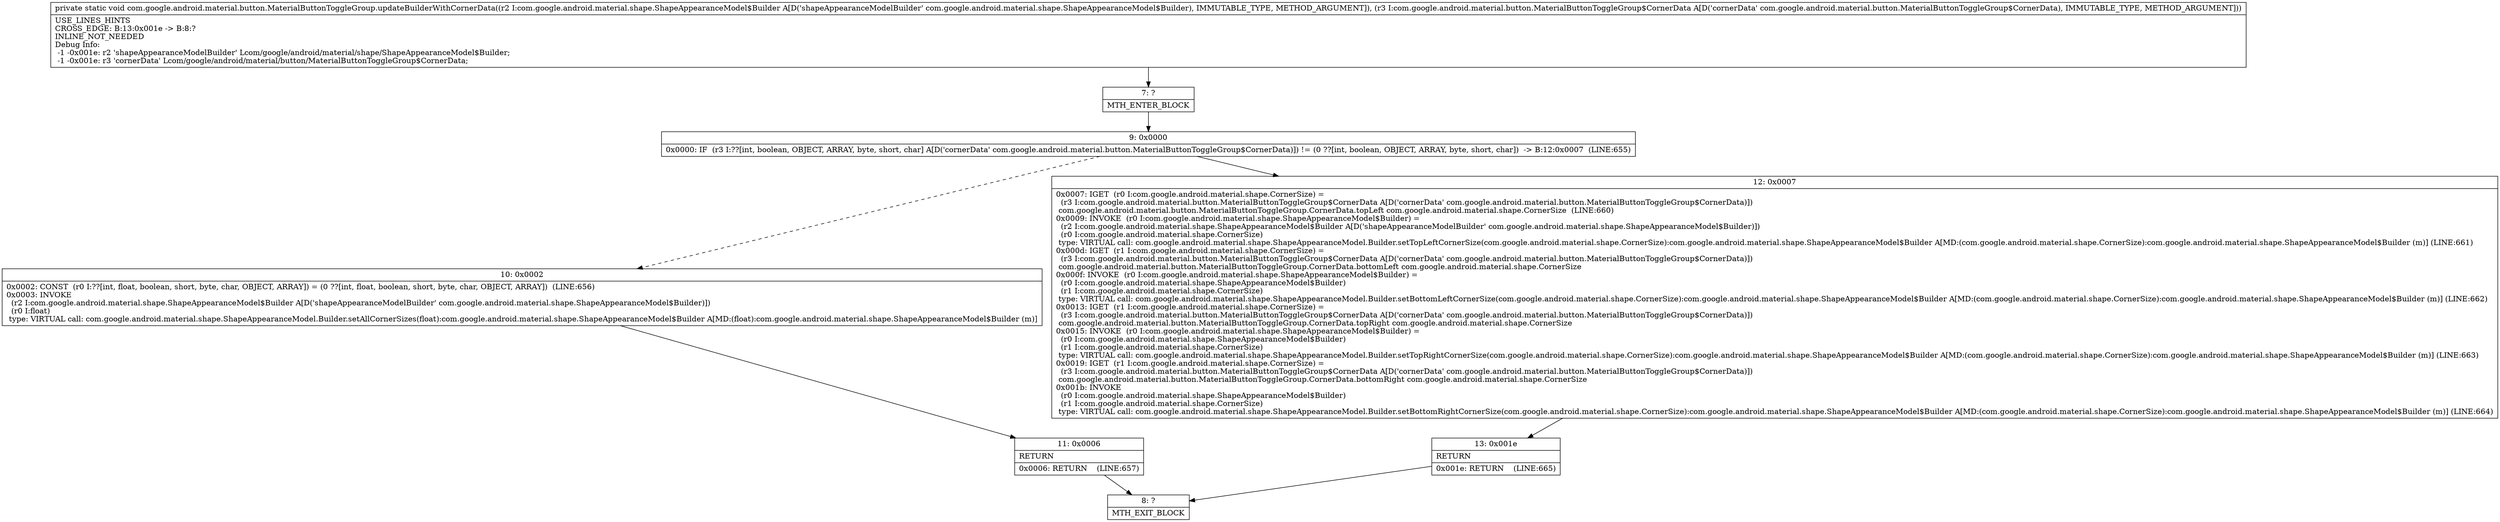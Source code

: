 digraph "CFG forcom.google.android.material.button.MaterialButtonToggleGroup.updateBuilderWithCornerData(Lcom\/google\/android\/material\/shape\/ShapeAppearanceModel$Builder;Lcom\/google\/android\/material\/button\/MaterialButtonToggleGroup$CornerData;)V" {
Node_7 [shape=record,label="{7\:\ ?|MTH_ENTER_BLOCK\l}"];
Node_9 [shape=record,label="{9\:\ 0x0000|0x0000: IF  (r3 I:??[int, boolean, OBJECT, ARRAY, byte, short, char] A[D('cornerData' com.google.android.material.button.MaterialButtonToggleGroup$CornerData)]) != (0 ??[int, boolean, OBJECT, ARRAY, byte, short, char])  \-\> B:12:0x0007  (LINE:655)\l}"];
Node_10 [shape=record,label="{10\:\ 0x0002|0x0002: CONST  (r0 I:??[int, float, boolean, short, byte, char, OBJECT, ARRAY]) = (0 ??[int, float, boolean, short, byte, char, OBJECT, ARRAY])  (LINE:656)\l0x0003: INVOKE  \l  (r2 I:com.google.android.material.shape.ShapeAppearanceModel$Builder A[D('shapeAppearanceModelBuilder' com.google.android.material.shape.ShapeAppearanceModel$Builder)])\l  (r0 I:float)\l type: VIRTUAL call: com.google.android.material.shape.ShapeAppearanceModel.Builder.setAllCornerSizes(float):com.google.android.material.shape.ShapeAppearanceModel$Builder A[MD:(float):com.google.android.material.shape.ShapeAppearanceModel$Builder (m)]\l}"];
Node_11 [shape=record,label="{11\:\ 0x0006|RETURN\l|0x0006: RETURN    (LINE:657)\l}"];
Node_8 [shape=record,label="{8\:\ ?|MTH_EXIT_BLOCK\l}"];
Node_12 [shape=record,label="{12\:\ 0x0007|0x0007: IGET  (r0 I:com.google.android.material.shape.CornerSize) = \l  (r3 I:com.google.android.material.button.MaterialButtonToggleGroup$CornerData A[D('cornerData' com.google.android.material.button.MaterialButtonToggleGroup$CornerData)])\l com.google.android.material.button.MaterialButtonToggleGroup.CornerData.topLeft com.google.android.material.shape.CornerSize  (LINE:660)\l0x0009: INVOKE  (r0 I:com.google.android.material.shape.ShapeAppearanceModel$Builder) = \l  (r2 I:com.google.android.material.shape.ShapeAppearanceModel$Builder A[D('shapeAppearanceModelBuilder' com.google.android.material.shape.ShapeAppearanceModel$Builder)])\l  (r0 I:com.google.android.material.shape.CornerSize)\l type: VIRTUAL call: com.google.android.material.shape.ShapeAppearanceModel.Builder.setTopLeftCornerSize(com.google.android.material.shape.CornerSize):com.google.android.material.shape.ShapeAppearanceModel$Builder A[MD:(com.google.android.material.shape.CornerSize):com.google.android.material.shape.ShapeAppearanceModel$Builder (m)] (LINE:661)\l0x000d: IGET  (r1 I:com.google.android.material.shape.CornerSize) = \l  (r3 I:com.google.android.material.button.MaterialButtonToggleGroup$CornerData A[D('cornerData' com.google.android.material.button.MaterialButtonToggleGroup$CornerData)])\l com.google.android.material.button.MaterialButtonToggleGroup.CornerData.bottomLeft com.google.android.material.shape.CornerSize \l0x000f: INVOKE  (r0 I:com.google.android.material.shape.ShapeAppearanceModel$Builder) = \l  (r0 I:com.google.android.material.shape.ShapeAppearanceModel$Builder)\l  (r1 I:com.google.android.material.shape.CornerSize)\l type: VIRTUAL call: com.google.android.material.shape.ShapeAppearanceModel.Builder.setBottomLeftCornerSize(com.google.android.material.shape.CornerSize):com.google.android.material.shape.ShapeAppearanceModel$Builder A[MD:(com.google.android.material.shape.CornerSize):com.google.android.material.shape.ShapeAppearanceModel$Builder (m)] (LINE:662)\l0x0013: IGET  (r1 I:com.google.android.material.shape.CornerSize) = \l  (r3 I:com.google.android.material.button.MaterialButtonToggleGroup$CornerData A[D('cornerData' com.google.android.material.button.MaterialButtonToggleGroup$CornerData)])\l com.google.android.material.button.MaterialButtonToggleGroup.CornerData.topRight com.google.android.material.shape.CornerSize \l0x0015: INVOKE  (r0 I:com.google.android.material.shape.ShapeAppearanceModel$Builder) = \l  (r0 I:com.google.android.material.shape.ShapeAppearanceModel$Builder)\l  (r1 I:com.google.android.material.shape.CornerSize)\l type: VIRTUAL call: com.google.android.material.shape.ShapeAppearanceModel.Builder.setTopRightCornerSize(com.google.android.material.shape.CornerSize):com.google.android.material.shape.ShapeAppearanceModel$Builder A[MD:(com.google.android.material.shape.CornerSize):com.google.android.material.shape.ShapeAppearanceModel$Builder (m)] (LINE:663)\l0x0019: IGET  (r1 I:com.google.android.material.shape.CornerSize) = \l  (r3 I:com.google.android.material.button.MaterialButtonToggleGroup$CornerData A[D('cornerData' com.google.android.material.button.MaterialButtonToggleGroup$CornerData)])\l com.google.android.material.button.MaterialButtonToggleGroup.CornerData.bottomRight com.google.android.material.shape.CornerSize \l0x001b: INVOKE  \l  (r0 I:com.google.android.material.shape.ShapeAppearanceModel$Builder)\l  (r1 I:com.google.android.material.shape.CornerSize)\l type: VIRTUAL call: com.google.android.material.shape.ShapeAppearanceModel.Builder.setBottomRightCornerSize(com.google.android.material.shape.CornerSize):com.google.android.material.shape.ShapeAppearanceModel$Builder A[MD:(com.google.android.material.shape.CornerSize):com.google.android.material.shape.ShapeAppearanceModel$Builder (m)] (LINE:664)\l}"];
Node_13 [shape=record,label="{13\:\ 0x001e|RETURN\l|0x001e: RETURN    (LINE:665)\l}"];
MethodNode[shape=record,label="{private static void com.google.android.material.button.MaterialButtonToggleGroup.updateBuilderWithCornerData((r2 I:com.google.android.material.shape.ShapeAppearanceModel$Builder A[D('shapeAppearanceModelBuilder' com.google.android.material.shape.ShapeAppearanceModel$Builder), IMMUTABLE_TYPE, METHOD_ARGUMENT]), (r3 I:com.google.android.material.button.MaterialButtonToggleGroup$CornerData A[D('cornerData' com.google.android.material.button.MaterialButtonToggleGroup$CornerData), IMMUTABLE_TYPE, METHOD_ARGUMENT]))  | USE_LINES_HINTS\lCROSS_EDGE: B:13:0x001e \-\> B:8:?\lINLINE_NOT_NEEDED\lDebug Info:\l  \-1 \-0x001e: r2 'shapeAppearanceModelBuilder' Lcom\/google\/android\/material\/shape\/ShapeAppearanceModel$Builder;\l  \-1 \-0x001e: r3 'cornerData' Lcom\/google\/android\/material\/button\/MaterialButtonToggleGroup$CornerData;\l}"];
MethodNode -> Node_7;Node_7 -> Node_9;
Node_9 -> Node_10[style=dashed];
Node_9 -> Node_12;
Node_10 -> Node_11;
Node_11 -> Node_8;
Node_12 -> Node_13;
Node_13 -> Node_8;
}

